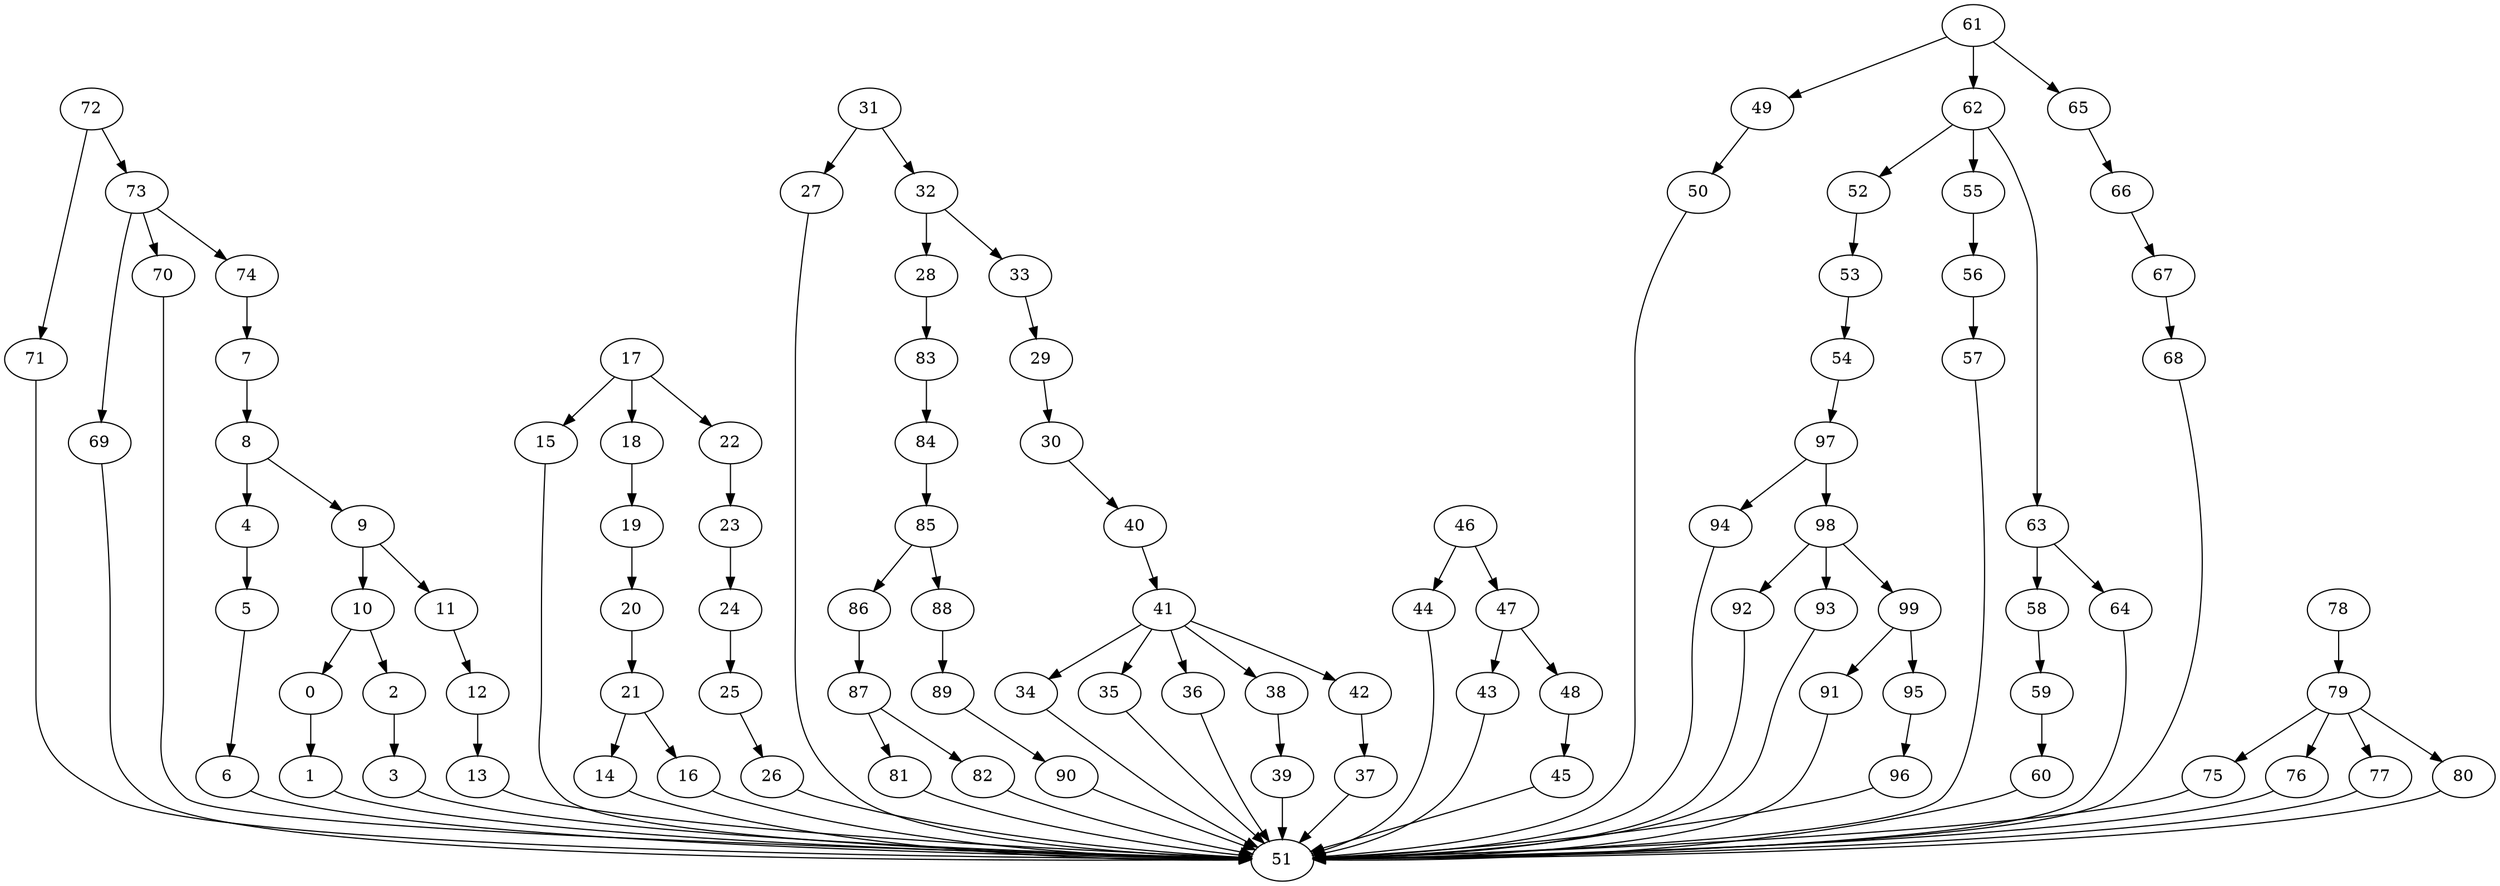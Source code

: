strict digraph  {
0 [exec=57];
1 [exec=167];
2 [exec=174];
3 [exec=166];
4 [exec=149];
5 [exec=176];
6 [exec=196];
7 [exec=99];
8 [exec=153];
9 [exec=72];
10 [exec=174];
11 [exec=109];
12 [exec=55];
13 [exec=118];
14 [exec=66];
15 [exec=148];
16 [exec=146];
17 [exec=77];
18 [exec=64];
19 [exec=136];
20 [exec=110];
21 [exec=72];
22 [exec=177];
23 [exec=182];
24 [exec=103];
25 [exec=198];
26 [exec=86];
27 [exec=186];
28 [exec=130];
29 [exec=141];
30 [exec=176];
31 [exec=178];
32 [exec=100];
33 [exec=129];
34 [exec=138];
35 [exec=112];
36 [exec=53];
37 [exec=125];
38 [exec=137];
39 [exec=106];
40 [exec=118];
41 [exec=58];
42 [exec=158];
43 [exec=101];
44 [exec=91];
45 [exec=126];
46 [exec=79];
47 [exec=53];
48 [exec=147];
49 [exec=154];
50 [exec=156];
51 [exec=70];
52 [exec=200];
53 [exec=67];
54 [exec=123];
55 [exec=74];
56 [exec=58];
57 [exec=71];
58 [exec=77];
59 [exec=183];
60 [exec=184];
61 [exec=142];
62 [exec=89];
63 [exec=179];
64 [exec=174];
65 [exec=88];
66 [exec=66];
67 [exec=98];
68 [exec=54];
69 [exec=160];
70 [exec=163];
71 [exec=80];
72 [exec=71];
73 [exec=101];
74 [exec=107];
75 [exec=82];
76 [exec=162];
77 [exec=181];
78 [exec=73];
79 [exec=170];
80 [exec=194];
81 [exec=164];
82 [exec=78];
83 [exec=77];
84 [exec=104];
85 [exec=51];
86 [exec=55];
87 [exec=143];
88 [exec=160];
89 [exec=185];
90 [exec=73];
91 [exec=132];
92 [exec=184];
93 [exec=148];
94 [exec=183];
95 [exec=100];
96 [exec=51];
97 [exec=124];
98 [exec=125];
99 [exec=70];
0 -> 1  [comm=15];
1 -> 51  [comm=7];
2 -> 3  [comm=8];
3 -> 51  [comm=16];
4 -> 5  [comm=18];
5 -> 6  [comm=10];
6 -> 51  [comm=10];
7 -> 8  [comm=13];
8 -> 9  [comm=17];
8 -> 4  [comm=9];
9 -> 10  [comm=18];
9 -> 11  [comm=7];
10 -> 0  [comm=8];
10 -> 2  [comm=12];
11 -> 12  [comm=7];
12 -> 13  [comm=14];
13 -> 51  [comm=10];
14 -> 51  [comm=15];
15 -> 51  [comm=11];
16 -> 51  [comm=8];
17 -> 18  [comm=6];
17 -> 15  [comm=6];
17 -> 22  [comm=10];
18 -> 19  [comm=10];
19 -> 20  [comm=15];
20 -> 21  [comm=14];
21 -> 14  [comm=12];
21 -> 16  [comm=20];
22 -> 23  [comm=8];
23 -> 24  [comm=7];
24 -> 25  [comm=9];
25 -> 26  [comm=9];
26 -> 51  [comm=12];
27 -> 51  [comm=15];
28 -> 83  [comm=11];
29 -> 30  [comm=18];
30 -> 40  [comm=10];
31 -> 32  [comm=10];
31 -> 27  [comm=9];
32 -> 33  [comm=19];
32 -> 28  [comm=6];
33 -> 29  [comm=19];
34 -> 51  [comm=14];
35 -> 51  [comm=18];
36 -> 51  [comm=18];
37 -> 51  [comm=16];
38 -> 39  [comm=20];
39 -> 51  [comm=16];
40 -> 41  [comm=10];
41 -> 42  [comm=14];
41 -> 34  [comm=13];
41 -> 35  [comm=20];
41 -> 36  [comm=9];
41 -> 38  [comm=13];
42 -> 37  [comm=20];
43 -> 51  [comm=14];
44 -> 51  [comm=11];
45 -> 51  [comm=17];
46 -> 47  [comm=9];
46 -> 44  [comm=20];
47 -> 48  [comm=20];
47 -> 43  [comm=8];
48 -> 45  [comm=14];
49 -> 50  [comm=17];
50 -> 51  [comm=6];
52 -> 53  [comm=6];
53 -> 54  [comm=16];
54 -> 97  [comm=14];
55 -> 56  [comm=16];
56 -> 57  [comm=17];
57 -> 51  [comm=5];
58 -> 59  [comm=9];
59 -> 60  [comm=5];
60 -> 51  [comm=7];
61 -> 62  [comm=10];
61 -> 49  [comm=19];
61 -> 65  [comm=9];
62 -> 63  [comm=18];
62 -> 52  [comm=8];
62 -> 55  [comm=16];
63 -> 64  [comm=6];
63 -> 58  [comm=16];
64 -> 51  [comm=16];
65 -> 66  [comm=8];
66 -> 67  [comm=15];
67 -> 68  [comm=8];
68 -> 51  [comm=20];
69 -> 51  [comm=10];
70 -> 51  [comm=12];
71 -> 51  [comm=20];
72 -> 73  [comm=16];
72 -> 71  [comm=16];
73 -> 74  [comm=16];
73 -> 69  [comm=18];
73 -> 70  [comm=16];
74 -> 7  [comm=6];
75 -> 51  [comm=9];
76 -> 51  [comm=15];
77 -> 51  [comm=6];
78 -> 79  [comm=6];
79 -> 80  [comm=12];
79 -> 75  [comm=16];
79 -> 76  [comm=20];
79 -> 77  [comm=16];
80 -> 51  [comm=20];
81 -> 51  [comm=10];
82 -> 51  [comm=14];
83 -> 84  [comm=9];
84 -> 85  [comm=13];
85 -> 86  [comm=5];
85 -> 88  [comm=19];
86 -> 87  [comm=14];
87 -> 81  [comm=13];
87 -> 82  [comm=19];
88 -> 89  [comm=14];
89 -> 90  [comm=14];
90 -> 51  [comm=17];
91 -> 51  [comm=20];
92 -> 51  [comm=19];
93 -> 51  [comm=7];
94 -> 51  [comm=20];
95 -> 96  [comm=19];
96 -> 51  [comm=15];
97 -> 98  [comm=9];
97 -> 94  [comm=8];
98 -> 99  [comm=16];
98 -> 92  [comm=19];
98 -> 93  [comm=16];
99 -> 91  [comm=20];
99 -> 95  [comm=17];
}

